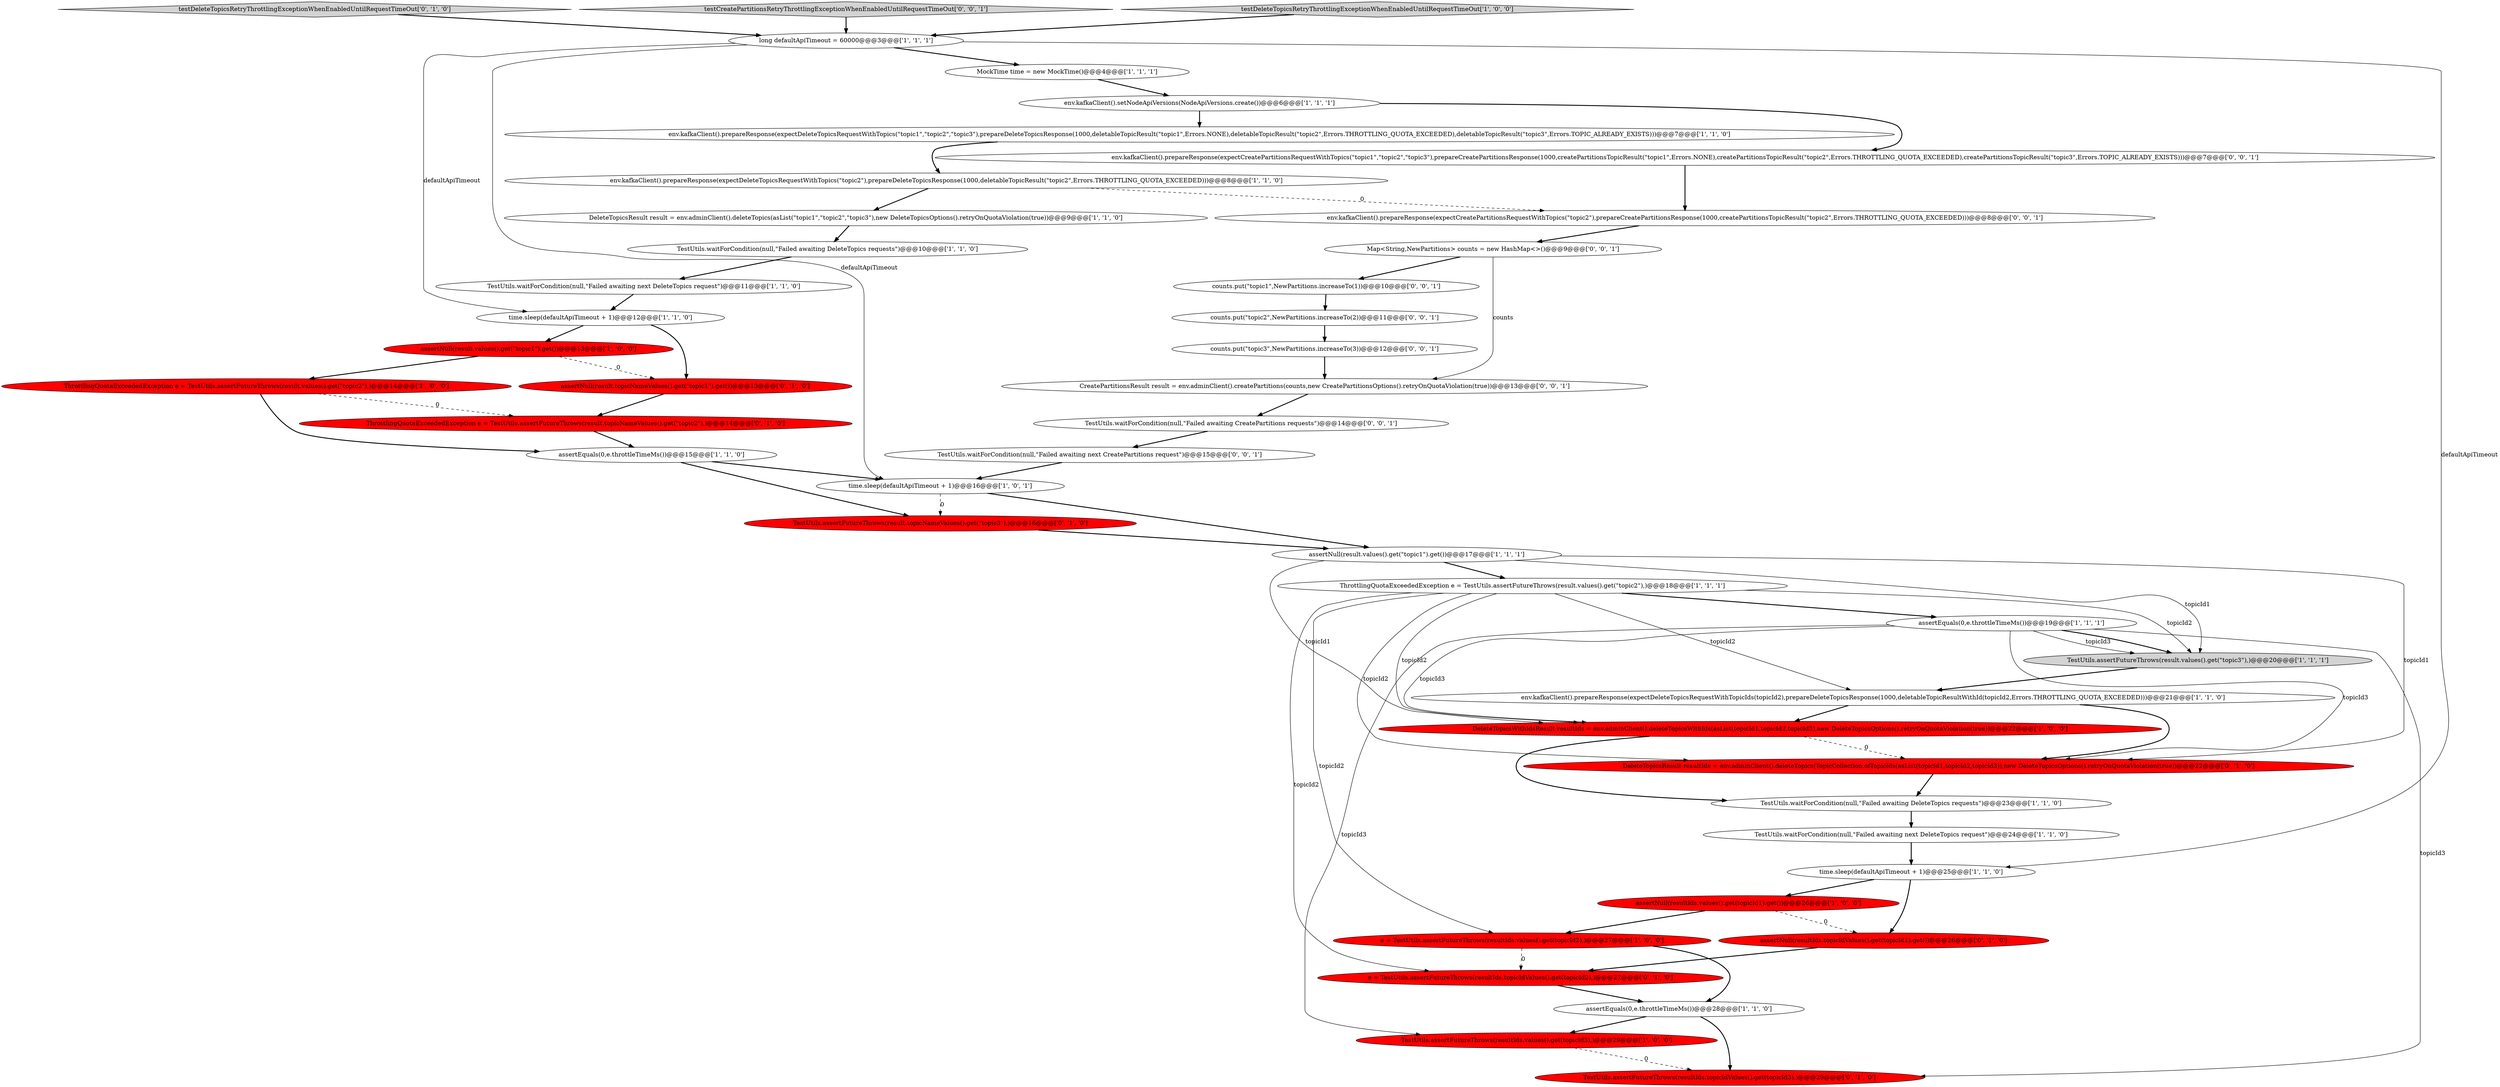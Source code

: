 digraph {
36 [style = filled, label = "Map<String,NewPartitions> counts = new HashMap<>()@@@9@@@['0', '0', '1']", fillcolor = white, shape = ellipse image = "AAA0AAABBB3BBB"];
24 [style = filled, label = "env.kafkaClient().prepareResponse(expectDeleteTopicsRequestWithTopics(\"topic1\",\"topic2\",\"topic3\"),prepareDeleteTopicsResponse(1000,deletableTopicResult(\"topic1\",Errors.NONE),deletableTopicResult(\"topic2\",Errors.THROTTLING_QUOTA_EXCEEDED),deletableTopicResult(\"topic3\",Errors.TOPIC_ALREADY_EXISTS)))@@@7@@@['1', '1', '0']", fillcolor = white, shape = ellipse image = "AAA0AAABBB1BBB"];
0 [style = filled, label = "time.sleep(defaultApiTimeout + 1)@@@25@@@['1', '1', '0']", fillcolor = white, shape = ellipse image = "AAA0AAABBB1BBB"];
6 [style = filled, label = "ThrottlingQuotaExceededException e = TestUtils.assertFutureThrows(result.values().get(\"topic2\"),)@@@18@@@['1', '1', '1']", fillcolor = white, shape = ellipse image = "AAA0AAABBB1BBB"];
38 [style = filled, label = "counts.put(\"topic1\",NewPartitions.increaseTo(1))@@@10@@@['0', '0', '1']", fillcolor = white, shape = ellipse image = "AAA0AAABBB3BBB"];
39 [style = filled, label = "CreatePartitionsResult result = env.adminClient().createPartitions(counts,new CreatePartitionsOptions().retryOnQuotaViolation(true))@@@13@@@['0', '0', '1']", fillcolor = white, shape = ellipse image = "AAA0AAABBB3BBB"];
33 [style = filled, label = "TestUtils.assertFutureThrows(result.topicNameValues().get(\"topic3\"),)@@@16@@@['0', '1', '0']", fillcolor = red, shape = ellipse image = "AAA1AAABBB2BBB"];
22 [style = filled, label = "TestUtils.waitForCondition(null,\"Failed awaiting next DeleteTopics request\")@@@24@@@['1', '1', '0']", fillcolor = white, shape = ellipse image = "AAA0AAABBB1BBB"];
32 [style = filled, label = "e = TestUtils.assertFutureThrows(resultIds.topicIdValues().get(topicId2),)@@@27@@@['0', '1', '0']", fillcolor = red, shape = ellipse image = "AAA1AAABBB2BBB"];
34 [style = filled, label = "DeleteTopicsResult resultIds = env.adminClient().deleteTopics(TopicCollection.ofTopicIds(asList(topicId1,topicId2,topicId3)),new DeleteTopicsOptions().retryOnQuotaViolation(true))@@@22@@@['0', '1', '0']", fillcolor = red, shape = ellipse image = "AAA1AAABBB2BBB"];
41 [style = filled, label = "env.kafkaClient().prepareResponse(expectCreatePartitionsRequestWithTopics(\"topic1\",\"topic2\",\"topic3\"),prepareCreatePartitionsResponse(1000,createPartitionsTopicResult(\"topic1\",Errors.NONE),createPartitionsTopicResult(\"topic2\",Errors.THROTTLING_QUOTA_EXCEEDED),createPartitionsTopicResult(\"topic3\",Errors.TOPIC_ALREADY_EXISTS)))@@@7@@@['0', '0', '1']", fillcolor = white, shape = ellipse image = "AAA0AAABBB3BBB"];
11 [style = filled, label = "assertNull(resultIds.values().get(topicId1).get())@@@26@@@['1', '0', '0']", fillcolor = red, shape = ellipse image = "AAA1AAABBB1BBB"];
14 [style = filled, label = "assertNull(result.values().get(\"topic1\").get())@@@17@@@['1', '1', '1']", fillcolor = white, shape = ellipse image = "AAA0AAABBB1BBB"];
10 [style = filled, label = "ThrottlingQuotaExceededException e = TestUtils.assertFutureThrows(result.values().get(\"topic2\"),)@@@14@@@['1', '0', '0']", fillcolor = red, shape = ellipse image = "AAA1AAABBB1BBB"];
3 [style = filled, label = "TestUtils.waitForCondition(null,\"Failed awaiting DeleteTopics requests\")@@@10@@@['1', '1', '0']", fillcolor = white, shape = ellipse image = "AAA0AAABBB1BBB"];
29 [style = filled, label = "testDeleteTopicsRetryThrottlingExceptionWhenEnabledUntilRequestTimeOut['0', '1', '0']", fillcolor = lightgray, shape = diamond image = "AAA0AAABBB2BBB"];
37 [style = filled, label = "TestUtils.waitForCondition(null,\"Failed awaiting next CreatePartitions request\")@@@15@@@['0', '0', '1']", fillcolor = white, shape = ellipse image = "AAA0AAABBB3BBB"];
25 [style = filled, label = "assertNull(result.values().get(\"topic1\").get())@@@13@@@['1', '0', '0']", fillcolor = red, shape = ellipse image = "AAA1AAABBB1BBB"];
9 [style = filled, label = "env.kafkaClient().prepareResponse(expectDeleteTopicsRequestWithTopicIds(topicId2),prepareDeleteTopicsResponse(1000,deletableTopicResultWithId(topicId2,Errors.THROTTLING_QUOTA_EXCEEDED)))@@@21@@@['1', '1', '0']", fillcolor = white, shape = ellipse image = "AAA0AAABBB1BBB"];
42 [style = filled, label = "env.kafkaClient().prepareResponse(expectCreatePartitionsRequestWithTopics(\"topic2\"),prepareCreatePartitionsResponse(1000,createPartitionsTopicResult(\"topic2\",Errors.THROTTLING_QUOTA_EXCEEDED)))@@@8@@@['0', '0', '1']", fillcolor = white, shape = ellipse image = "AAA0AAABBB3BBB"];
40 [style = filled, label = "testCreatePartitionsRetryThrottlingExceptionWhenEnabledUntilRequestTimeOut['0', '0', '1']", fillcolor = lightgray, shape = diamond image = "AAA0AAABBB3BBB"];
35 [style = filled, label = "counts.put(\"topic2\",NewPartitions.increaseTo(2))@@@11@@@['0', '0', '1']", fillcolor = white, shape = ellipse image = "AAA0AAABBB3BBB"];
44 [style = filled, label = "counts.put(\"topic3\",NewPartitions.increaseTo(3))@@@12@@@['0', '0', '1']", fillcolor = white, shape = ellipse image = "AAA0AAABBB3BBB"];
23 [style = filled, label = "MockTime time = new MockTime()@@@4@@@['1', '1', '1']", fillcolor = white, shape = ellipse image = "AAA0AAABBB1BBB"];
26 [style = filled, label = "env.kafkaClient().setNodeApiVersions(NodeApiVersions.create())@@@6@@@['1', '1', '1']", fillcolor = white, shape = ellipse image = "AAA0AAABBB1BBB"];
20 [style = filled, label = "long defaultApiTimeout = 60000@@@3@@@['1', '1', '1']", fillcolor = white, shape = ellipse image = "AAA0AAABBB1BBB"];
8 [style = filled, label = "TestUtils.assertFutureThrows(resultIds.values().get(topicId3),)@@@29@@@['1', '0', '0']", fillcolor = red, shape = ellipse image = "AAA1AAABBB1BBB"];
17 [style = filled, label = "TestUtils.waitForCondition(null,\"Failed awaiting DeleteTopics requests\")@@@23@@@['1', '1', '0']", fillcolor = white, shape = ellipse image = "AAA0AAABBB1BBB"];
7 [style = filled, label = "TestUtils.assertFutureThrows(result.values().get(\"topic3\"),)@@@20@@@['1', '1', '1']", fillcolor = lightgray, shape = ellipse image = "AAA0AAABBB1BBB"];
28 [style = filled, label = "TestUtils.assertFutureThrows(resultIds.topicIdValues().get(topicId3),)@@@29@@@['0', '1', '0']", fillcolor = red, shape = ellipse image = "AAA1AAABBB2BBB"];
13 [style = filled, label = "assertEquals(0,e.throttleTimeMs())@@@15@@@['1', '1', '0']", fillcolor = white, shape = ellipse image = "AAA0AAABBB1BBB"];
30 [style = filled, label = "assertNull(resultIds.topicIdValues().get(topicId1).get())@@@26@@@['0', '1', '0']", fillcolor = red, shape = ellipse image = "AAA1AAABBB2BBB"];
16 [style = filled, label = "assertEquals(0,e.throttleTimeMs())@@@19@@@['1', '1', '1']", fillcolor = white, shape = ellipse image = "AAA0AAABBB1BBB"];
15 [style = filled, label = "env.kafkaClient().prepareResponse(expectDeleteTopicsRequestWithTopics(\"topic2\"),prepareDeleteTopicsResponse(1000,deletableTopicResult(\"topic2\",Errors.THROTTLING_QUOTA_EXCEEDED)))@@@8@@@['1', '1', '0']", fillcolor = white, shape = ellipse image = "AAA0AAABBB1BBB"];
4 [style = filled, label = "testDeleteTopicsRetryThrottlingExceptionWhenEnabledUntilRequestTimeOut['1', '0', '0']", fillcolor = lightgray, shape = diamond image = "AAA0AAABBB1BBB"];
21 [style = filled, label = "DeleteTopicsResult result = env.adminClient().deleteTopics(asList(\"topic1\",\"topic2\",\"topic3\"),new DeleteTopicsOptions().retryOnQuotaViolation(true))@@@9@@@['1', '1', '0']", fillcolor = white, shape = ellipse image = "AAA0AAABBB1BBB"];
18 [style = filled, label = "assertEquals(0,e.throttleTimeMs())@@@28@@@['1', '1', '0']", fillcolor = white, shape = ellipse image = "AAA0AAABBB1BBB"];
31 [style = filled, label = "assertNull(result.topicNameValues().get(\"topic1\").get())@@@13@@@['0', '1', '0']", fillcolor = red, shape = ellipse image = "AAA1AAABBB2BBB"];
12 [style = filled, label = "e = TestUtils.assertFutureThrows(resultIds.values().get(topicId2),)@@@27@@@['1', '0', '0']", fillcolor = red, shape = ellipse image = "AAA1AAABBB1BBB"];
27 [style = filled, label = "ThrottlingQuotaExceededException e = TestUtils.assertFutureThrows(result.topicNameValues().get(\"topic2\"),)@@@14@@@['0', '1', '0']", fillcolor = red, shape = ellipse image = "AAA1AAABBB2BBB"];
2 [style = filled, label = "time.sleep(defaultApiTimeout + 1)@@@12@@@['1', '1', '0']", fillcolor = white, shape = ellipse image = "AAA0AAABBB1BBB"];
5 [style = filled, label = "DeleteTopicsWithIdsResult resultIds = env.adminClient().deleteTopicsWithIds(asList(topicId1,topicId2,topicId3),new DeleteTopicsOptions().retryOnQuotaViolation(true))@@@22@@@['1', '0', '0']", fillcolor = red, shape = ellipse image = "AAA1AAABBB1BBB"];
43 [style = filled, label = "TestUtils.waitForCondition(null,\"Failed awaiting CreatePartitions requests\")@@@14@@@['0', '0', '1']", fillcolor = white, shape = ellipse image = "AAA0AAABBB3BBB"];
19 [style = filled, label = "TestUtils.waitForCondition(null,\"Failed awaiting next DeleteTopics request\")@@@11@@@['1', '1', '0']", fillcolor = white, shape = ellipse image = "AAA0AAABBB1BBB"];
1 [style = filled, label = "time.sleep(defaultApiTimeout + 1)@@@16@@@['1', '0', '1']", fillcolor = white, shape = ellipse image = "AAA0AAABBB1BBB"];
27->13 [style = bold, label=""];
1->33 [style = dashed, label="0"];
0->30 [style = bold, label=""];
33->14 [style = bold, label=""];
16->8 [style = solid, label="topicId3"];
35->44 [style = bold, label=""];
16->7 [style = solid, label="topicId3"];
15->21 [style = bold, label=""];
12->32 [style = dashed, label="0"];
37->1 [style = bold, label=""];
14->5 [style = solid, label="topicId1"];
16->7 [style = bold, label=""];
23->26 [style = bold, label=""];
39->43 [style = bold, label=""];
16->34 [style = solid, label="topicId3"];
0->11 [style = bold, label=""];
30->32 [style = bold, label=""];
20->0 [style = solid, label="defaultApiTimeout"];
11->12 [style = bold, label=""];
6->5 [style = solid, label="topicId2"];
19->2 [style = bold, label=""];
43->37 [style = bold, label=""];
42->36 [style = bold, label=""];
40->20 [style = bold, label=""];
10->27 [style = dashed, label="0"];
17->22 [style = bold, label=""];
26->24 [style = bold, label=""];
5->17 [style = bold, label=""];
44->39 [style = bold, label=""];
6->9 [style = solid, label="topicId2"];
8->28 [style = dashed, label="0"];
18->28 [style = bold, label=""];
5->34 [style = dashed, label="0"];
13->1 [style = bold, label=""];
2->31 [style = bold, label=""];
15->42 [style = dashed, label="0"];
7->9 [style = bold, label=""];
29->20 [style = bold, label=""];
26->41 [style = bold, label=""];
6->12 [style = solid, label="topicId2"];
14->34 [style = solid, label="topicId1"];
20->1 [style = solid, label="defaultApiTimeout"];
22->0 [style = bold, label=""];
20->23 [style = bold, label=""];
36->39 [style = solid, label="counts"];
3->19 [style = bold, label=""];
10->13 [style = bold, label=""];
31->27 [style = bold, label=""];
16->5 [style = solid, label="topicId3"];
6->16 [style = bold, label=""];
6->34 [style = solid, label="topicId2"];
34->17 [style = bold, label=""];
14->7 [style = solid, label="topicId1"];
12->18 [style = bold, label=""];
4->20 [style = bold, label=""];
20->2 [style = solid, label="defaultApiTimeout"];
16->28 [style = solid, label="topicId3"];
9->5 [style = bold, label=""];
25->31 [style = dashed, label="0"];
6->7 [style = solid, label="topicId2"];
25->10 [style = bold, label=""];
1->14 [style = bold, label=""];
18->8 [style = bold, label=""];
36->38 [style = bold, label=""];
32->18 [style = bold, label=""];
11->30 [style = dashed, label="0"];
13->33 [style = bold, label=""];
38->35 [style = bold, label=""];
2->25 [style = bold, label=""];
14->6 [style = bold, label=""];
41->42 [style = bold, label=""];
6->32 [style = solid, label="topicId2"];
21->3 [style = bold, label=""];
24->15 [style = bold, label=""];
9->34 [style = bold, label=""];
}
